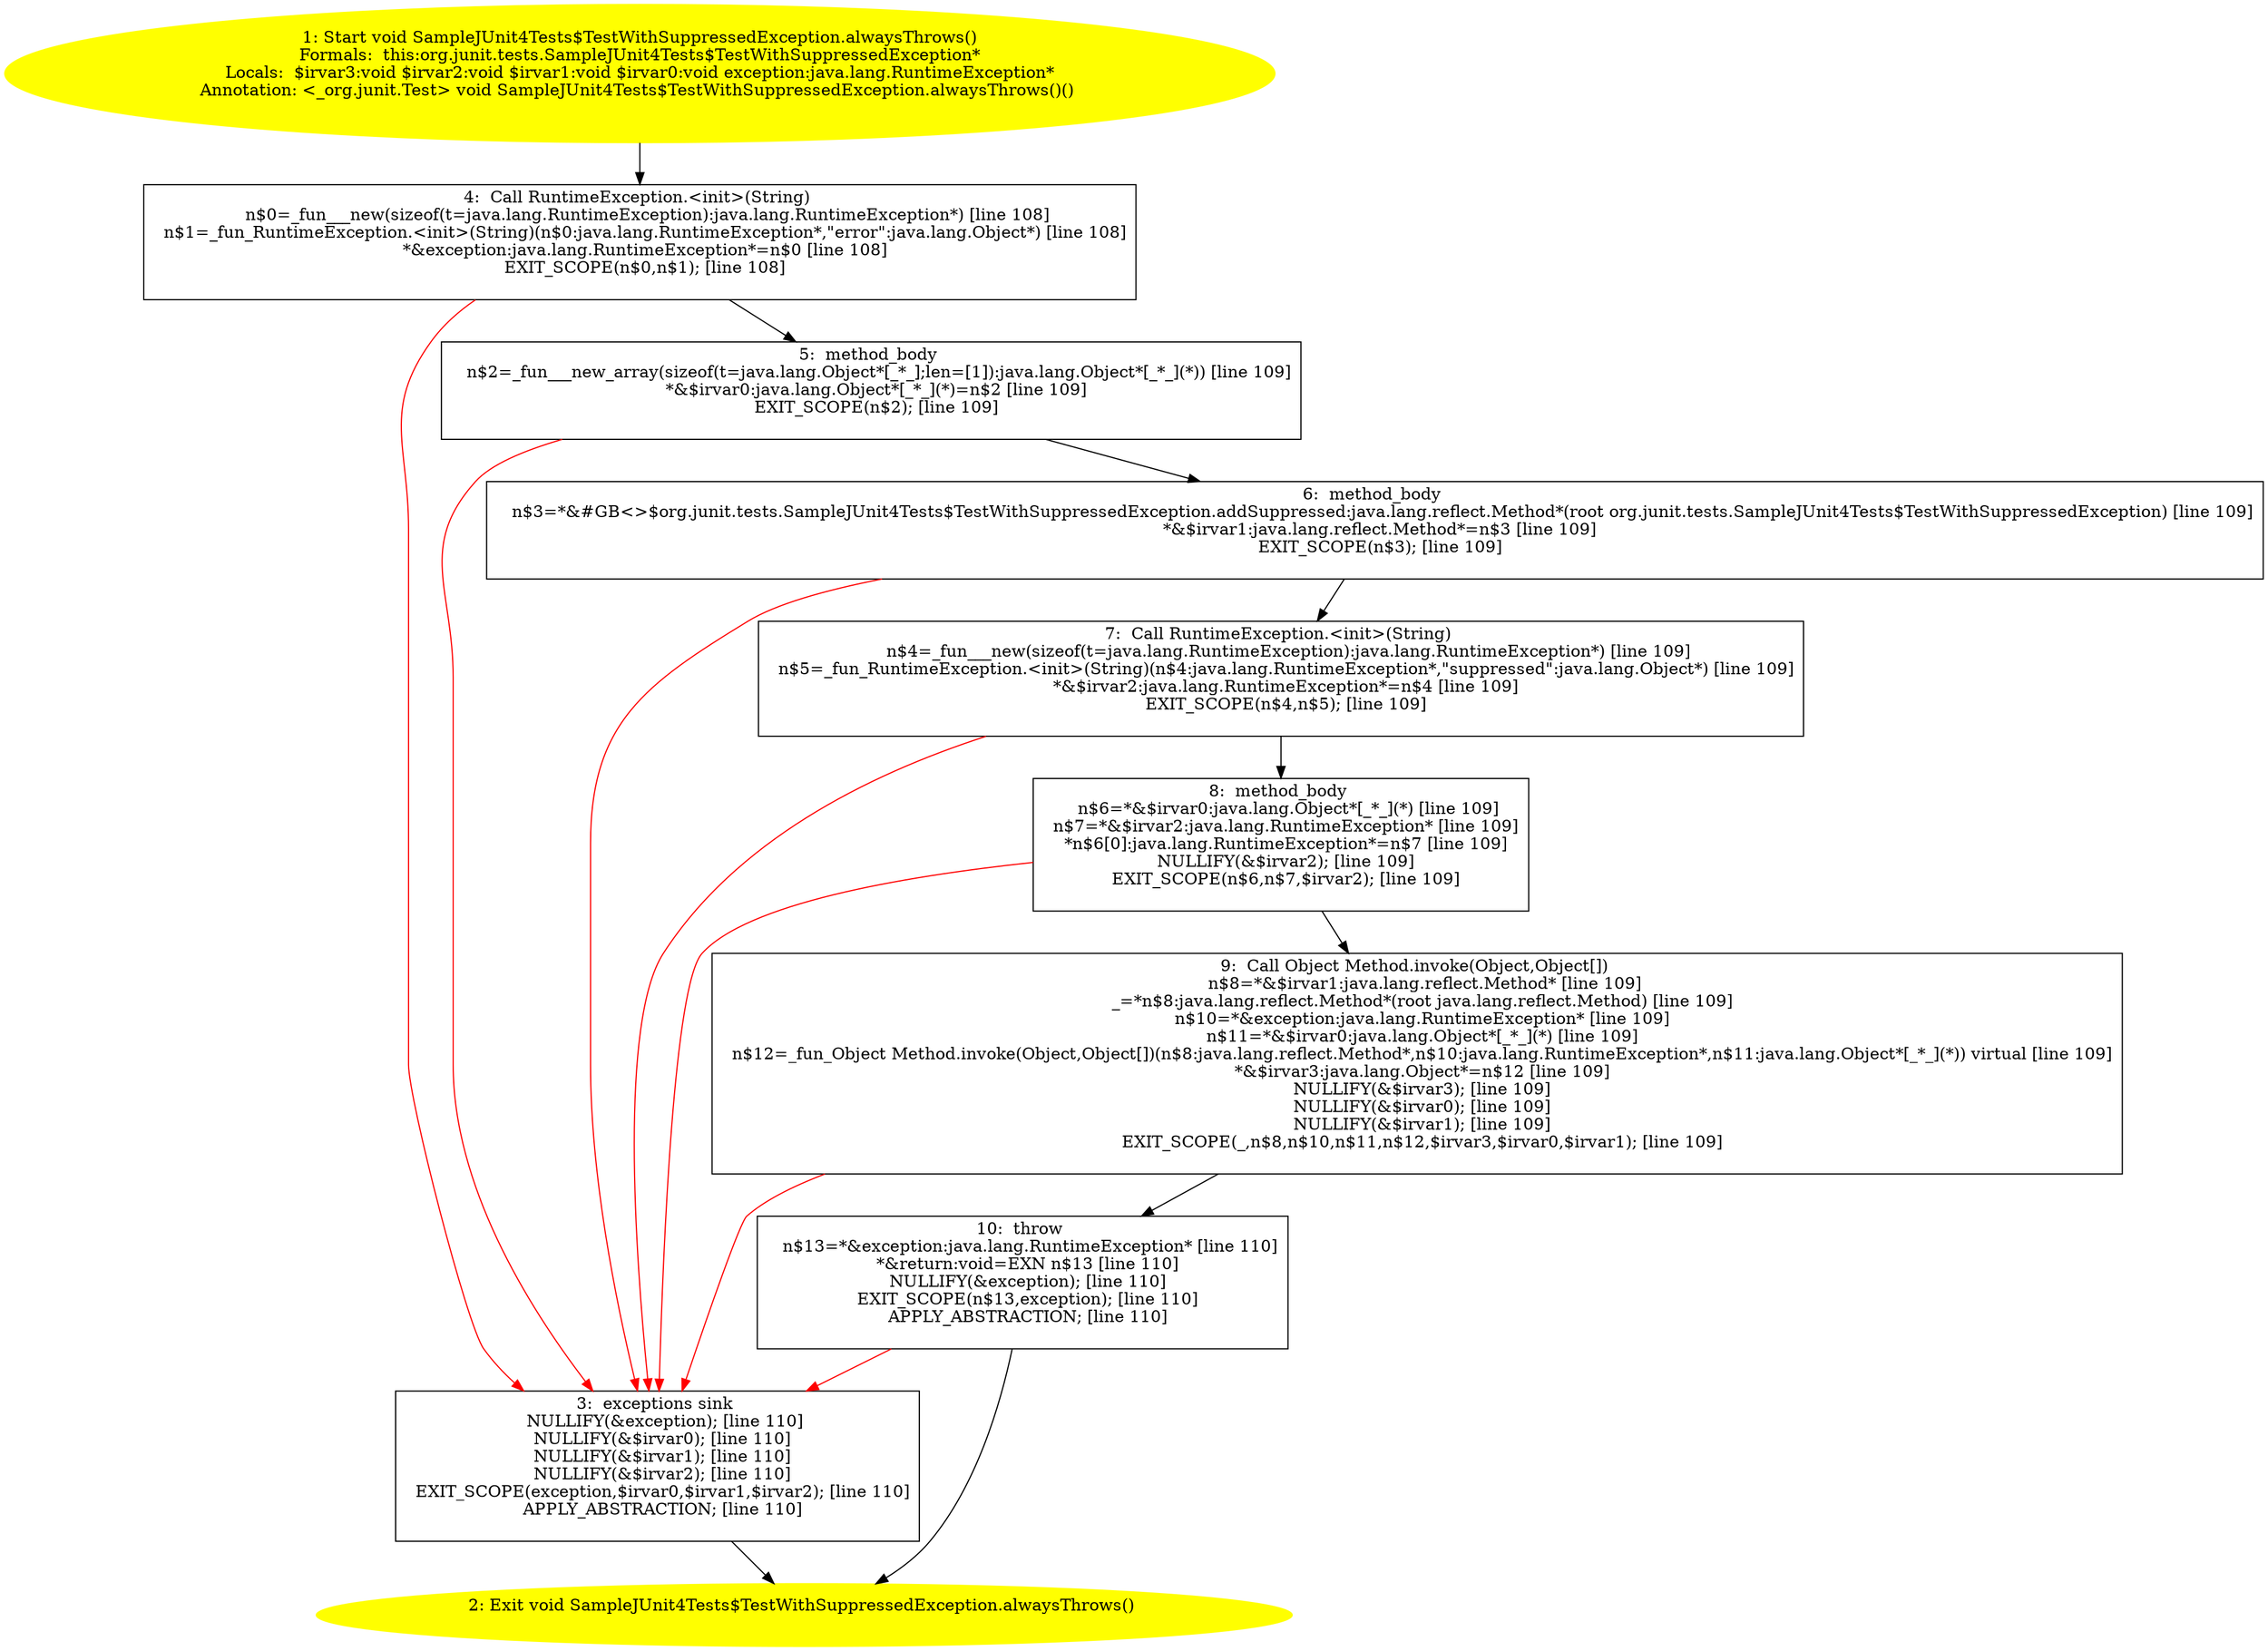 /* @generated */
digraph cfg {
"org.junit.tests.SampleJUnit4Tests$TestWithSuppressedException.alwaysThrows():void.eb04108e8c18bef13370e7ef576827bf_1" [label="1: Start void SampleJUnit4Tests$TestWithSuppressedException.alwaysThrows()\nFormals:  this:org.junit.tests.SampleJUnit4Tests$TestWithSuppressedException*\nLocals:  $irvar3:void $irvar2:void $irvar1:void $irvar0:void exception:java.lang.RuntimeException*\nAnnotation: <_org.junit.Test> void SampleJUnit4Tests$TestWithSuppressedException.alwaysThrows()() \n  " color=yellow style=filled]
	

	 "org.junit.tests.SampleJUnit4Tests$TestWithSuppressedException.alwaysThrows():void.eb04108e8c18bef13370e7ef576827bf_1" -> "org.junit.tests.SampleJUnit4Tests$TestWithSuppressedException.alwaysThrows():void.eb04108e8c18bef13370e7ef576827bf_4" ;
"org.junit.tests.SampleJUnit4Tests$TestWithSuppressedException.alwaysThrows():void.eb04108e8c18bef13370e7ef576827bf_2" [label="2: Exit void SampleJUnit4Tests$TestWithSuppressedException.alwaysThrows() \n  " color=yellow style=filled]
	

"org.junit.tests.SampleJUnit4Tests$TestWithSuppressedException.alwaysThrows():void.eb04108e8c18bef13370e7ef576827bf_3" [label="3:  exceptions sink \n   NULLIFY(&exception); [line 110]\n  NULLIFY(&$irvar0); [line 110]\n  NULLIFY(&$irvar1); [line 110]\n  NULLIFY(&$irvar2); [line 110]\n  EXIT_SCOPE(exception,$irvar0,$irvar1,$irvar2); [line 110]\n  APPLY_ABSTRACTION; [line 110]\n " shape="box"]
	

	 "org.junit.tests.SampleJUnit4Tests$TestWithSuppressedException.alwaysThrows():void.eb04108e8c18bef13370e7ef576827bf_3" -> "org.junit.tests.SampleJUnit4Tests$TestWithSuppressedException.alwaysThrows():void.eb04108e8c18bef13370e7ef576827bf_2" ;
"org.junit.tests.SampleJUnit4Tests$TestWithSuppressedException.alwaysThrows():void.eb04108e8c18bef13370e7ef576827bf_4" [label="4:  Call RuntimeException.<init>(String) \n   n$0=_fun___new(sizeof(t=java.lang.RuntimeException):java.lang.RuntimeException*) [line 108]\n  n$1=_fun_RuntimeException.<init>(String)(n$0:java.lang.RuntimeException*,\"error\":java.lang.Object*) [line 108]\n  *&exception:java.lang.RuntimeException*=n$0 [line 108]\n  EXIT_SCOPE(n$0,n$1); [line 108]\n " shape="box"]
	

	 "org.junit.tests.SampleJUnit4Tests$TestWithSuppressedException.alwaysThrows():void.eb04108e8c18bef13370e7ef576827bf_4" -> "org.junit.tests.SampleJUnit4Tests$TestWithSuppressedException.alwaysThrows():void.eb04108e8c18bef13370e7ef576827bf_5" ;
	 "org.junit.tests.SampleJUnit4Tests$TestWithSuppressedException.alwaysThrows():void.eb04108e8c18bef13370e7ef576827bf_4" -> "org.junit.tests.SampleJUnit4Tests$TestWithSuppressedException.alwaysThrows():void.eb04108e8c18bef13370e7ef576827bf_3" [color="red" ];
"org.junit.tests.SampleJUnit4Tests$TestWithSuppressedException.alwaysThrows():void.eb04108e8c18bef13370e7ef576827bf_5" [label="5:  method_body \n   n$2=_fun___new_array(sizeof(t=java.lang.Object*[_*_];len=[1]):java.lang.Object*[_*_](*)) [line 109]\n  *&$irvar0:java.lang.Object*[_*_](*)=n$2 [line 109]\n  EXIT_SCOPE(n$2); [line 109]\n " shape="box"]
	

	 "org.junit.tests.SampleJUnit4Tests$TestWithSuppressedException.alwaysThrows():void.eb04108e8c18bef13370e7ef576827bf_5" -> "org.junit.tests.SampleJUnit4Tests$TestWithSuppressedException.alwaysThrows():void.eb04108e8c18bef13370e7ef576827bf_6" ;
	 "org.junit.tests.SampleJUnit4Tests$TestWithSuppressedException.alwaysThrows():void.eb04108e8c18bef13370e7ef576827bf_5" -> "org.junit.tests.SampleJUnit4Tests$TestWithSuppressedException.alwaysThrows():void.eb04108e8c18bef13370e7ef576827bf_3" [color="red" ];
"org.junit.tests.SampleJUnit4Tests$TestWithSuppressedException.alwaysThrows():void.eb04108e8c18bef13370e7ef576827bf_6" [label="6:  method_body \n   n$3=*&#GB<>$org.junit.tests.SampleJUnit4Tests$TestWithSuppressedException.addSuppressed:java.lang.reflect.Method*(root org.junit.tests.SampleJUnit4Tests$TestWithSuppressedException) [line 109]\n  *&$irvar1:java.lang.reflect.Method*=n$3 [line 109]\n  EXIT_SCOPE(n$3); [line 109]\n " shape="box"]
	

	 "org.junit.tests.SampleJUnit4Tests$TestWithSuppressedException.alwaysThrows():void.eb04108e8c18bef13370e7ef576827bf_6" -> "org.junit.tests.SampleJUnit4Tests$TestWithSuppressedException.alwaysThrows():void.eb04108e8c18bef13370e7ef576827bf_7" ;
	 "org.junit.tests.SampleJUnit4Tests$TestWithSuppressedException.alwaysThrows():void.eb04108e8c18bef13370e7ef576827bf_6" -> "org.junit.tests.SampleJUnit4Tests$TestWithSuppressedException.alwaysThrows():void.eb04108e8c18bef13370e7ef576827bf_3" [color="red" ];
"org.junit.tests.SampleJUnit4Tests$TestWithSuppressedException.alwaysThrows():void.eb04108e8c18bef13370e7ef576827bf_7" [label="7:  Call RuntimeException.<init>(String) \n   n$4=_fun___new(sizeof(t=java.lang.RuntimeException):java.lang.RuntimeException*) [line 109]\n  n$5=_fun_RuntimeException.<init>(String)(n$4:java.lang.RuntimeException*,\"suppressed\":java.lang.Object*) [line 109]\n  *&$irvar2:java.lang.RuntimeException*=n$4 [line 109]\n  EXIT_SCOPE(n$4,n$5); [line 109]\n " shape="box"]
	

	 "org.junit.tests.SampleJUnit4Tests$TestWithSuppressedException.alwaysThrows():void.eb04108e8c18bef13370e7ef576827bf_7" -> "org.junit.tests.SampleJUnit4Tests$TestWithSuppressedException.alwaysThrows():void.eb04108e8c18bef13370e7ef576827bf_8" ;
	 "org.junit.tests.SampleJUnit4Tests$TestWithSuppressedException.alwaysThrows():void.eb04108e8c18bef13370e7ef576827bf_7" -> "org.junit.tests.SampleJUnit4Tests$TestWithSuppressedException.alwaysThrows():void.eb04108e8c18bef13370e7ef576827bf_3" [color="red" ];
"org.junit.tests.SampleJUnit4Tests$TestWithSuppressedException.alwaysThrows():void.eb04108e8c18bef13370e7ef576827bf_8" [label="8:  method_body \n   n$6=*&$irvar0:java.lang.Object*[_*_](*) [line 109]\n  n$7=*&$irvar2:java.lang.RuntimeException* [line 109]\n  *n$6[0]:java.lang.RuntimeException*=n$7 [line 109]\n  NULLIFY(&$irvar2); [line 109]\n  EXIT_SCOPE(n$6,n$7,$irvar2); [line 109]\n " shape="box"]
	

	 "org.junit.tests.SampleJUnit4Tests$TestWithSuppressedException.alwaysThrows():void.eb04108e8c18bef13370e7ef576827bf_8" -> "org.junit.tests.SampleJUnit4Tests$TestWithSuppressedException.alwaysThrows():void.eb04108e8c18bef13370e7ef576827bf_9" ;
	 "org.junit.tests.SampleJUnit4Tests$TestWithSuppressedException.alwaysThrows():void.eb04108e8c18bef13370e7ef576827bf_8" -> "org.junit.tests.SampleJUnit4Tests$TestWithSuppressedException.alwaysThrows():void.eb04108e8c18bef13370e7ef576827bf_3" [color="red" ];
"org.junit.tests.SampleJUnit4Tests$TestWithSuppressedException.alwaysThrows():void.eb04108e8c18bef13370e7ef576827bf_9" [label="9:  Call Object Method.invoke(Object,Object[]) \n   n$8=*&$irvar1:java.lang.reflect.Method* [line 109]\n  _=*n$8:java.lang.reflect.Method*(root java.lang.reflect.Method) [line 109]\n  n$10=*&exception:java.lang.RuntimeException* [line 109]\n  n$11=*&$irvar0:java.lang.Object*[_*_](*) [line 109]\n  n$12=_fun_Object Method.invoke(Object,Object[])(n$8:java.lang.reflect.Method*,n$10:java.lang.RuntimeException*,n$11:java.lang.Object*[_*_](*)) virtual [line 109]\n  *&$irvar3:java.lang.Object*=n$12 [line 109]\n  NULLIFY(&$irvar3); [line 109]\n  NULLIFY(&$irvar0); [line 109]\n  NULLIFY(&$irvar1); [line 109]\n  EXIT_SCOPE(_,n$8,n$10,n$11,n$12,$irvar3,$irvar0,$irvar1); [line 109]\n " shape="box"]
	

	 "org.junit.tests.SampleJUnit4Tests$TestWithSuppressedException.alwaysThrows():void.eb04108e8c18bef13370e7ef576827bf_9" -> "org.junit.tests.SampleJUnit4Tests$TestWithSuppressedException.alwaysThrows():void.eb04108e8c18bef13370e7ef576827bf_10" ;
	 "org.junit.tests.SampleJUnit4Tests$TestWithSuppressedException.alwaysThrows():void.eb04108e8c18bef13370e7ef576827bf_9" -> "org.junit.tests.SampleJUnit4Tests$TestWithSuppressedException.alwaysThrows():void.eb04108e8c18bef13370e7ef576827bf_3" [color="red" ];
"org.junit.tests.SampleJUnit4Tests$TestWithSuppressedException.alwaysThrows():void.eb04108e8c18bef13370e7ef576827bf_10" [label="10:  throw \n   n$13=*&exception:java.lang.RuntimeException* [line 110]\n  *&return:void=EXN n$13 [line 110]\n  NULLIFY(&exception); [line 110]\n  EXIT_SCOPE(n$13,exception); [line 110]\n  APPLY_ABSTRACTION; [line 110]\n " shape="box"]
	

	 "org.junit.tests.SampleJUnit4Tests$TestWithSuppressedException.alwaysThrows():void.eb04108e8c18bef13370e7ef576827bf_10" -> "org.junit.tests.SampleJUnit4Tests$TestWithSuppressedException.alwaysThrows():void.eb04108e8c18bef13370e7ef576827bf_2" ;
	 "org.junit.tests.SampleJUnit4Tests$TestWithSuppressedException.alwaysThrows():void.eb04108e8c18bef13370e7ef576827bf_10" -> "org.junit.tests.SampleJUnit4Tests$TestWithSuppressedException.alwaysThrows():void.eb04108e8c18bef13370e7ef576827bf_3" [color="red" ];
}
